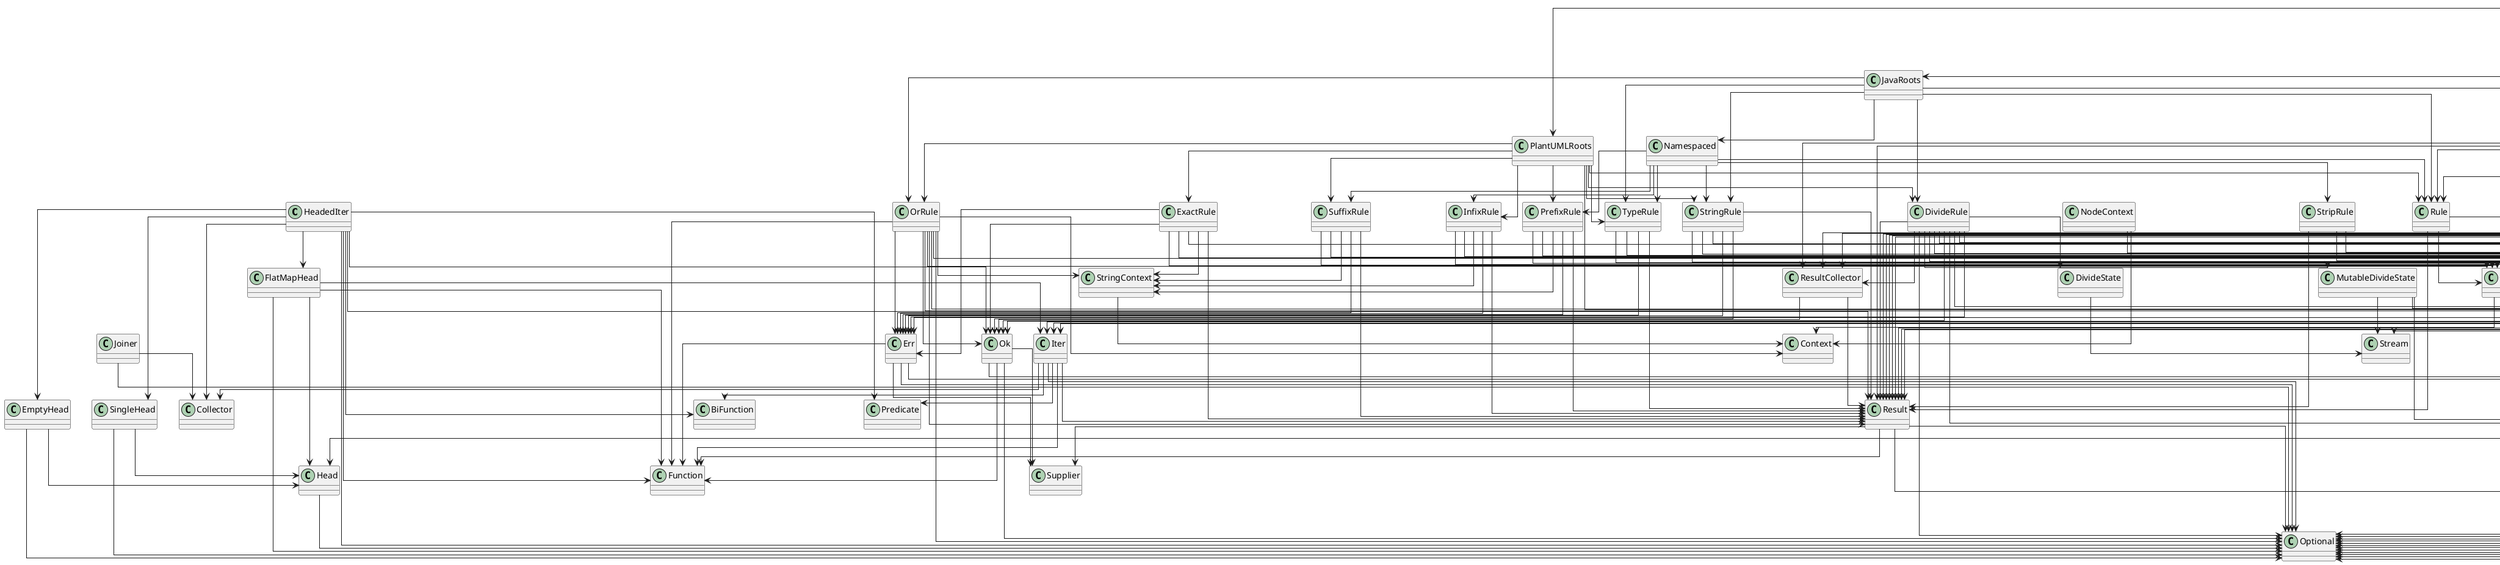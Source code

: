 @startuml
skinparam linetype ortho
class HeadedIter

HeadedIter --> Collector
HeadedIter --> EmptyHead
HeadedIter --> FlatMapHead
HeadedIter --> SingleHead
HeadedIter --> Ok
HeadedIter --> Result
HeadedIter --> Optional
HeadedIter --> BiFunction
HeadedIter --> Function
HeadedIter --> Predicate












class Roots

Roots --> Node
Roots --> Location
Roots --> Map

class All

All --> Node
All --> Location
All --> Map


class EmptyHead

EmptyHead --> Head
EmptyHead --> Optional


class JavaRoots

JavaRoots --> Namespaced
JavaRoots --> DivideRule
JavaRoots --> OrRule
JavaRoots --> Rule
JavaRoots --> StringRule
JavaRoots --> TypeRule
JavaRoots --> List


class Sources

Sources --> Result
Sources --> IOException
Sources --> Map


class Iters

Iters --> Tuple2
Iters --> RangeHead
Iters --> ArrayList
Iters --> List
Iters --> Map
Iters --> Set




class PlantUMLRoots

PlantUMLRoots --> DivideRule
PlantUMLRoots --> ExactRule
PlantUMLRoots --> InfixRule
PlantUMLRoots --> OrRule
PlantUMLRoots --> PrefixRule
PlantUMLRoots --> Rule
PlantUMLRoots --> StringRule
PlantUMLRoots --> SuffixRule
PlantUMLRoots --> TypeRule
PlantUMLRoots --> List



class SafeFiles

SafeFiles --> Iter
SafeFiles --> Iters
SafeFiles --> Err
SafeFiles --> Ok
SafeFiles --> Result
SafeFiles --> IOException
SafeFiles --> Files
SafeFiles --> Path
SafeFiles --> Optional
SafeFiles --> Collectors
SafeFiles --> Stream











class Lexer

Lexer --> Result
Lexer --> CompileError
Lexer --> Location
Lexer --> Map


class StringRule

StringRule --> Err
StringRule --> Ok
StringRule --> Result
StringRule --> CompileError
StringRule --> MapNode
StringRule --> Node



class ThrowableError

ThrowableError --> Error
ThrowableError --> PrintWriter
ThrowableError --> StringWriter




class Tuple2


class ApplicationError

ApplicationError --> Error


class PathSources

PathSources --> SafeFiles
PathSources --> Tuple2
PathSources --> MapCollector
PathSources --> ResultCollector
PathSources --> Result
PathSources --> IOException
PathSources --> Files
PathSources --> Path
PathSources --> Map


class BeforePasser

BeforePasser --> Tuple2
BeforePasser --> MapNode
BeforePasser --> Node
BeforePasser --> ParseState
BeforePasser --> Optional




class AfterPasser

AfterPasser --> Tuple2
AfterPasser --> MapNode
AfterPasser --> Node
AfterPasser --> ParseState
AfterPasser --> ArrayList
AfterPasser --> List
AfterPasser --> Optional






class Source

Source --> Result
Source --> IOException




class DivideState

DivideState --> Stream




class CreateDiagram

CreateDiagram --> MapNode
CreateDiagram --> Node
CreateDiagram --> Location
CreateDiagram --> ArrayList
CreateDiagram --> Collection
CreateDiagram --> Collections
CreateDiagram --> List
CreateDiagram --> Map
CreateDiagram --> Optional









class RuleGenerator

RuleGenerator --> Tuple2
RuleGenerator --> Iters
RuleGenerator --> MapCollector
RuleGenerator --> ResultCollector
RuleGenerator --> Result
RuleGenerator --> CompileError
RuleGenerator --> Node
RuleGenerator --> Rule
RuleGenerator --> Location
RuleGenerator --> Map







class Generator

Generator --> Result
Generator --> CompileError
Generator --> Location
Generator --> Map


class FlatMapHead

FlatMapHead --> Head
FlatMapHead --> Iter
FlatMapHead --> Optional
FlatMapHead --> Function












class Passer

Passer --> Tuple2
Passer --> Node
Passer --> ParseState
Passer --> Optional


class ResultCollector

ResultCollector --> Ok
ResultCollector --> Result



class InfixRule

InfixRule --> Err
InfixRule --> Result
InfixRule --> CompileError
InfixRule --> Node
InfixRule --> StringContext







class PrefixRule

PrefixRule --> Err
PrefixRule --> Result
PrefixRule --> CompileError
PrefixRule --> Node
PrefixRule --> StringContext





class MapCollector

MapCollector --> Tuple2
MapCollector --> HashMap
MapCollector --> Map




class NodeContext

NodeContext --> Context
NodeContext --> Node


class CompileApplication

CompileApplication --> ApplicationError
CompileApplication --> ThrowableError
CompileApplication --> Location
CompileApplication --> Sources
CompileApplication --> Targets
CompileApplication --> Generator
CompileApplication --> Lexer
CompileApplication --> Parser
CompileApplication --> Roots
CompileApplication --> Map
CompileApplication --> Optional















class ExactRule

ExactRule --> Err
ExactRule --> Ok
ExactRule --> Result
ExactRule --> CompileError
ExactRule --> MapNode
ExactRule --> Node
ExactRule --> StringContext




class PathSource

PathSource --> SafeFiles
PathSource --> Result
PathSource --> IOException
PathSource --> Path
PathSource --> ArrayList
PathSource --> List













class Collector




class Head

Head --> Optional


class TypeRule

TypeRule --> Err
TypeRule --> Result
TypeRule --> CompileError
TypeRule --> Node




class Joiner

Joiner --> Collector
Joiner --> Optional



class Node

Node --> Tuple2
Node --> Iter
Node --> List
Node --> Map
Node --> Optional










class OrRule

OrRule --> Err
OrRule --> Ok
OrRule --> Result
OrRule --> CompileError
OrRule --> Context
OrRule --> Node
OrRule --> StringContext
OrRule --> ArrayList
OrRule --> List
OrRule --> Optional
OrRule --> Function











class ParseState

ParseState --> Location

class CompileError

CompileError --> Error
CompileError --> Context
CompileError --> ArrayList
CompileError --> List
CompileError --> Collectors




class Rule

Rule --> Result
Rule --> CompileError
Rule --> Node



class Namespaced

Namespaced --> InfixRule
Namespaced --> PrefixRule
Namespaced --> Rule
Namespaced --> StringRule
Namespaced --> StripRule
Namespaced --> SuffixRule
Namespaced --> TypeRule





class TreeParser

TreeParser --> Tuple2
TreeParser --> Iters
TreeParser --> MapCollector
TreeParser --> Node
TreeParser --> Location
TreeParser --> ParseState
TreeParser --> ArrayList
TreeParser --> List
TreeParser --> Map

































class Location

Location --> List

class Parser



class StringContext

StringContext --> Context


class PathTargets

PathTargets --> SafeFiles
PathTargets --> Iters
PathTargets --> IOException
PathTargets --> Files
PathTargets --> Path
PathTargets --> Map
PathTargets --> Optional









class SingleHead

SingleHead --> Head
SingleHead --> Optional








class StripRule

StripRule --> Result
StripRule --> CompileError
StripRule --> Node



class Error



class Iter

Iter --> Collector
Iter --> Result
Iter --> Optional
Iter --> BiFunction
Iter --> Function
Iter --> Predicate







class Ok

Ok --> Tuple2
Ok --> Optional
Ok --> Function
Ok --> Supplier







class Application

Application --> Optional


class RangeHead

RangeHead --> Head
RangeHead --> Optional









class DivideRule

DivideRule --> Iters
DivideRule --> ResultCollector
DivideRule --> Err
DivideRule --> Ok
DivideRule --> Result
DivideRule --> CompileError
DivideRule --> MapNode
DivideRule --> Node
DivideRule --> DivideState
DivideRule --> MutableDivideState
DivideRule --> ArrayList
DivideRule --> List
DivideRule --> Optional





















class Err

Err --> Tuple2
Err --> Optional
Err --> Function
Err --> Supplier







class RuleLexer

RuleLexer --> Tuple2
RuleLexer --> Iters
RuleLexer --> MapCollector
RuleLexer --> ResultCollector
RuleLexer --> Result
RuleLexer --> CompileError
RuleLexer --> Node
RuleLexer --> Rule
RuleLexer --> Location
RuleLexer --> Map








class Context



class SuffixRule

SuffixRule --> Err
SuffixRule --> Result
SuffixRule --> CompileError
SuffixRule --> Node
SuffixRule --> StringContext





class Result

Result --> Tuple2
Result --> Optional
Result --> Function
Result --> Supplier







class Main

Main --> Application
Main --> CompileApplication
Main --> JavaRoots
Main --> PlantUMLRoots
Main --> Error
Main --> PathSources
Main --> PathTargets
Main --> Sources
Main --> Targets
Main --> CreateDiagram
Main --> AfterPasser
Main --> BeforePasser
Main --> Lexer
Main --> Parser
Main --> RuleGenerator
Main --> RuleLexer
Main --> TreeParser
Main --> Paths








class MutableDivideState

MutableDivideState --> ArrayList
MutableDivideState --> List
MutableDivideState --> Stream












class MapNode

MapNode --> Tuple2
MapNode --> Iter
MapNode --> Iters
MapNode --> HashMap
MapNode --> List
MapNode --> Map
MapNode --> Optional
























class Targets

Targets --> IOException
Targets --> Map
Targets --> Optional


@enduml
